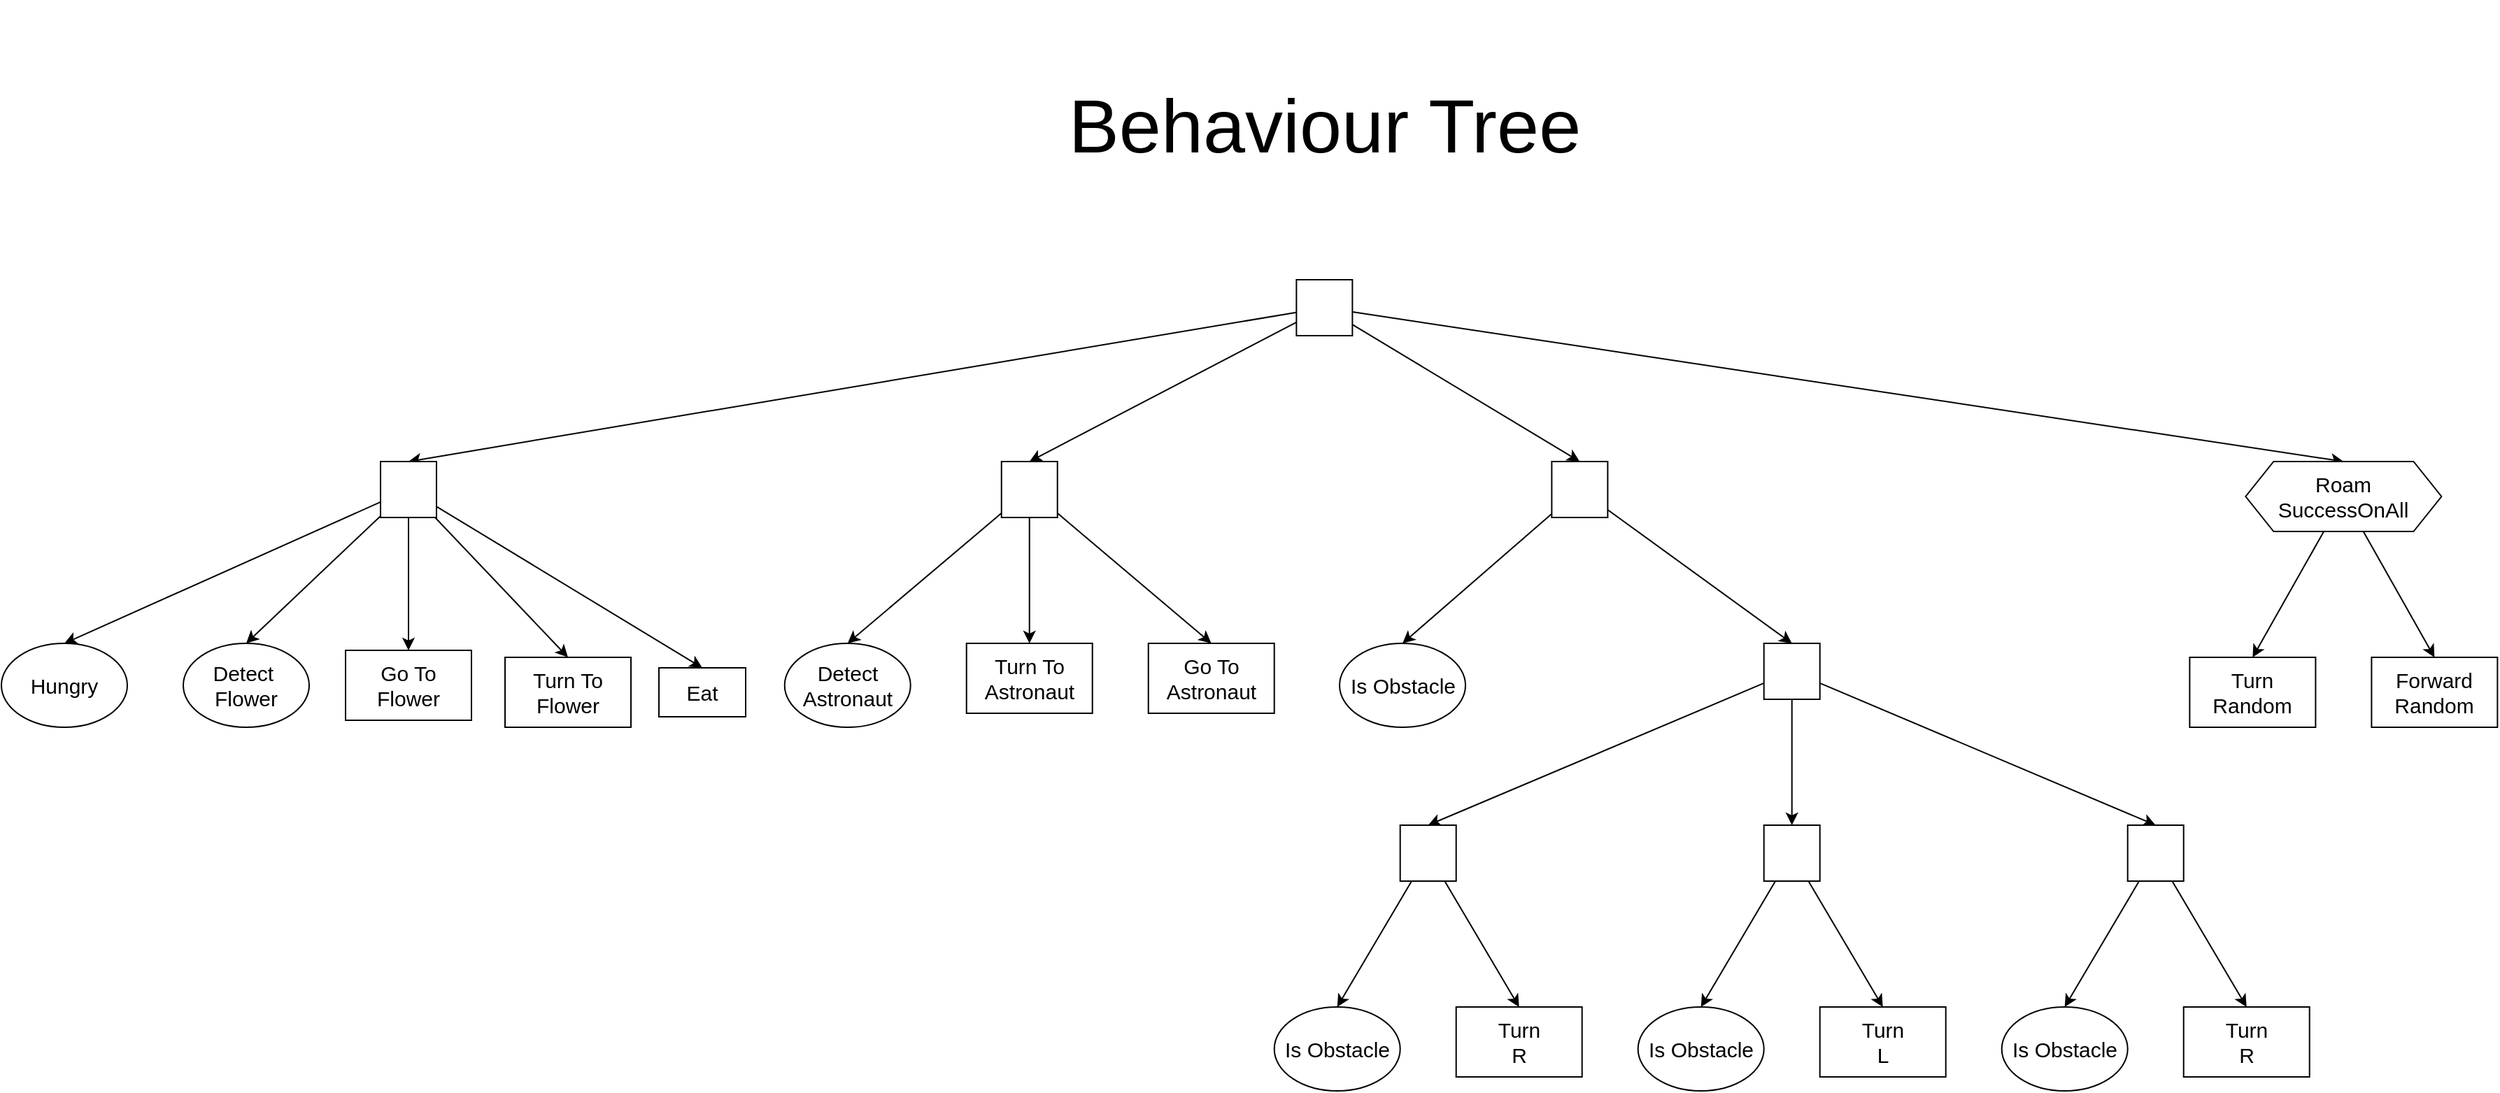 <mxfile version="24.2.5" type="device">
  <diagram id="DJ2uC1dD7tyOENv_kUyw" name="Pàgina-1">
    <mxGraphModel dx="1560" dy="1084" grid="1" gridSize="10" guides="1" tooltips="1" connect="1" arrows="1" fold="1" page="1" pageScale="1" pageWidth="2336" pageHeight="1654" math="0" shadow="0">
      <root>
        <mxCell id="0" />
        <mxCell id="1" parent="0" />
        <mxCell id="J9yZqMgDAbYhu-8zHlBG-18" style="edgeStyle=none;rounded=0;orthogonalLoop=1;jettySize=auto;html=1;entryX=0.5;entryY=0;entryDx=0;entryDy=0;strokeColor=default;align=center;verticalAlign=middle;fontFamily=Helvetica;fontSize=11;fontColor=default;labelBackgroundColor=default;endArrow=classic;" parent="1" source="Mq9TP2s3Z-7RBgOYTR-k-3" target="J9yZqMgDAbYhu-8zHlBG-14" edge="1">
          <mxGeometry relative="1" as="geometry" />
        </mxCell>
        <mxCell id="J9yZqMgDAbYhu-8zHlBG-19" style="edgeStyle=none;rounded=0;orthogonalLoop=1;jettySize=auto;html=1;entryX=0.5;entryY=0;entryDx=0;entryDy=0;strokeColor=default;align=center;verticalAlign=middle;fontFamily=Helvetica;fontSize=11;fontColor=default;labelBackgroundColor=default;endArrow=classic;" parent="1" source="Mq9TP2s3Z-7RBgOYTR-k-3" target="J9yZqMgDAbYhu-8zHlBG-13" edge="1">
          <mxGeometry relative="1" as="geometry" />
        </mxCell>
        <mxCell id="J9yZqMgDAbYhu-8zHlBG-20" style="edgeStyle=none;rounded=0;orthogonalLoop=1;jettySize=auto;html=1;entryX=0.5;entryY=0;entryDx=0;entryDy=0;strokeColor=default;align=center;verticalAlign=middle;fontFamily=Helvetica;fontSize=11;fontColor=default;labelBackgroundColor=default;endArrow=classic;" parent="1" source="Mq9TP2s3Z-7RBgOYTR-k-3" target="J9yZqMgDAbYhu-8zHlBG-12" edge="1">
          <mxGeometry relative="1" as="geometry" />
        </mxCell>
        <mxCell id="J9yZqMgDAbYhu-8zHlBG-21" style="edgeStyle=none;rounded=0;orthogonalLoop=1;jettySize=auto;html=1;entryX=0.5;entryY=0;entryDx=0;entryDy=0;strokeColor=default;align=center;verticalAlign=middle;fontFamily=Helvetica;fontSize=11;fontColor=default;labelBackgroundColor=default;endArrow=classic;" parent="1" source="Mq9TP2s3Z-7RBgOYTR-k-3" target="QPYaGzb4FvGUx5xwi7Mq-35" edge="1">
          <mxGeometry relative="1" as="geometry">
            <mxPoint x="2126.378" y="710" as="targetPoint" />
          </mxGeometry>
        </mxCell>
        <mxCell id="Mq9TP2s3Z-7RBgOYTR-k-3" value="&lt;span id=&quot;docs-internal-guid-200b923e-7fff-36eb-ba30-63e8c0cf25a8&quot;&gt;&lt;span style=&quot;font-family: Arial, sans-serif; background-color: transparent; font-variant-numeric: normal; font-variant-east-asian: normal; font-variant-alternates: normal; font-variant-position: normal; vertical-align: baseline; white-space-collapse: preserve;&quot;&gt;&lt;font style=&quot;font-size: 22px;&quot; color=&quot;#ffffff&quot;&gt;?&lt;/font&gt;&lt;/span&gt;&lt;/span&gt;" style="rounded=0;whiteSpace=wrap;html=1;" parent="1" vertex="1">
          <mxGeometry x="1195.69" y="590" width="40" height="40" as="geometry" />
        </mxCell>
        <mxCell id="J9yZqMgDAbYhu-8zHlBG-35" style="edgeStyle=none;rounded=0;orthogonalLoop=1;jettySize=auto;html=1;entryX=0.5;entryY=0;entryDx=0;entryDy=0;strokeColor=default;align=center;verticalAlign=middle;fontFamily=Helvetica;fontSize=11;fontColor=default;labelBackgroundColor=default;endArrow=classic;" parent="1" source="J9yZqMgDAbYhu-8zHlBG-12" target="J9yZqMgDAbYhu-8zHlBG-33" edge="1">
          <mxGeometry relative="1" as="geometry" />
        </mxCell>
        <mxCell id="J9yZqMgDAbYhu-8zHlBG-37" style="edgeStyle=none;rounded=0;orthogonalLoop=1;jettySize=auto;html=1;entryX=0.5;entryY=0;entryDx=0;entryDy=0;strokeColor=default;align=center;verticalAlign=middle;fontFamily=Helvetica;fontSize=11;fontColor=default;labelBackgroundColor=default;endArrow=classic;" parent="1" source="J9yZqMgDAbYhu-8zHlBG-12" target="J9yZqMgDAbYhu-8zHlBG-34" edge="1">
          <mxGeometry relative="1" as="geometry" />
        </mxCell>
        <mxCell id="W25gdKcgVhaeWLIa13Oc-3" style="rounded=0;orthogonalLoop=1;jettySize=auto;html=1;entryX=0.5;entryY=0;entryDx=0;entryDy=0;" parent="1" source="J9yZqMgDAbYhu-8zHlBG-12" target="W25gdKcgVhaeWLIa13Oc-1" edge="1">
          <mxGeometry relative="1" as="geometry" />
        </mxCell>
        <mxCell id="J9yZqMgDAbYhu-8zHlBG-12" value="&lt;span id=&quot;docs-internal-guid-200b923e-7fff-36eb-ba30-63e8c0cf25a8&quot;&gt;&lt;span style=&quot;font-family: Arial, sans-serif; background-color: transparent; font-variant-numeric: normal; font-variant-east-asian: normal; font-variant-alternates: normal; font-variant-position: normal; vertical-align: baseline; white-space-collapse: preserve;&quot;&gt;&lt;font style=&quot;font-size: 22px;&quot; color=&quot;#ffffff&quot;&gt;→&lt;/font&gt;&lt;/span&gt;&lt;/span&gt;" style="rounded=0;whiteSpace=wrap;html=1;" parent="1" vertex="1">
          <mxGeometry x="984.86" y="720" width="40" height="40" as="geometry" />
        </mxCell>
        <mxCell id="J9yZqMgDAbYhu-8zHlBG-29" style="edgeStyle=none;rounded=0;orthogonalLoop=1;jettySize=auto;html=1;entryX=0.5;entryY=0;entryDx=0;entryDy=0;strokeColor=default;align=center;verticalAlign=middle;fontFamily=Helvetica;fontSize=11;fontColor=default;labelBackgroundColor=default;endArrow=classic;" parent="1" source="J9yZqMgDAbYhu-8zHlBG-13" target="J9yZqMgDAbYhu-8zHlBG-27" edge="1">
          <mxGeometry relative="1" as="geometry" />
        </mxCell>
        <mxCell id="J9yZqMgDAbYhu-8zHlBG-30" style="edgeStyle=none;rounded=0;orthogonalLoop=1;jettySize=auto;html=1;entryX=0.5;entryY=0;entryDx=0;entryDy=0;strokeColor=default;align=center;verticalAlign=middle;fontFamily=Helvetica;fontSize=11;fontColor=default;labelBackgroundColor=default;endArrow=classic;" parent="1" source="J9yZqMgDAbYhu-8zHlBG-13" target="J9yZqMgDAbYhu-8zHlBG-26" edge="1">
          <mxGeometry relative="1" as="geometry" />
        </mxCell>
        <mxCell id="J9yZqMgDAbYhu-8zHlBG-32" style="edgeStyle=none;rounded=0;orthogonalLoop=1;jettySize=auto;html=1;entryX=0.5;entryY=0;entryDx=0;entryDy=0;strokeColor=default;align=center;verticalAlign=middle;fontFamily=Helvetica;fontSize=11;fontColor=default;labelBackgroundColor=default;endArrow=classic;" parent="1" source="J9yZqMgDAbYhu-8zHlBG-13" target="J9yZqMgDAbYhu-8zHlBG-28" edge="1">
          <mxGeometry relative="1" as="geometry" />
        </mxCell>
        <mxCell id="QPYaGzb4FvGUx5xwi7Mq-4" style="rounded=0;orthogonalLoop=1;jettySize=auto;html=1;entryX=0.5;entryY=0;entryDx=0;entryDy=0;" parent="1" source="J9yZqMgDAbYhu-8zHlBG-13" target="QPYaGzb4FvGUx5xwi7Mq-1" edge="1">
          <mxGeometry relative="1" as="geometry" />
        </mxCell>
        <mxCell id="QPYaGzb4FvGUx5xwi7Mq-5" style="rounded=0;orthogonalLoop=1;jettySize=auto;html=1;entryX=0.5;entryY=0;entryDx=0;entryDy=0;" parent="1" source="J9yZqMgDAbYhu-8zHlBG-13" target="QPYaGzb4FvGUx5xwi7Mq-3" edge="1">
          <mxGeometry relative="1" as="geometry" />
        </mxCell>
        <mxCell id="J9yZqMgDAbYhu-8zHlBG-13" value="&lt;span id=&quot;docs-internal-guid-200b923e-7fff-36eb-ba30-63e8c0cf25a8&quot;&gt;&lt;span style=&quot;font-family: Arial, sans-serif; background-color: transparent; font-variant-numeric: normal; font-variant-east-asian: normal; font-variant-alternates: normal; font-variant-position: normal; vertical-align: baseline; white-space-collapse: preserve;&quot;&gt;&lt;font style=&quot;font-size: 22px;&quot; color=&quot;#ffffff&quot;&gt;→&lt;/font&gt;&lt;/span&gt;&lt;/span&gt;" style="rounded=0;whiteSpace=wrap;html=1;" parent="1" vertex="1">
          <mxGeometry x="541.0" y="720" width="40" height="40" as="geometry" />
        </mxCell>
        <mxCell id="J9yZqMgDAbYhu-8zHlBG-23" style="edgeStyle=none;rounded=0;orthogonalLoop=1;jettySize=auto;html=1;entryX=0.5;entryY=0;entryDx=0;entryDy=0;strokeColor=default;align=center;verticalAlign=middle;fontFamily=Helvetica;fontSize=11;fontColor=default;labelBackgroundColor=default;endArrow=classic;" parent="1" source="J9yZqMgDAbYhu-8zHlBG-14" target="J9yZqMgDAbYhu-8zHlBG-22" edge="1">
          <mxGeometry relative="1" as="geometry" />
        </mxCell>
        <mxCell id="QPYaGzb4FvGUx5xwi7Mq-13" style="edgeStyle=none;rounded=0;orthogonalLoop=1;jettySize=auto;html=1;entryX=0.5;entryY=0;entryDx=0;entryDy=0;strokeColor=default;align=center;verticalAlign=middle;fontFamily=Helvetica;fontSize=11;fontColor=default;labelBackgroundColor=default;endArrow=classic;" parent="1" source="J9yZqMgDAbYhu-8zHlBG-14" target="QPYaGzb4FvGUx5xwi7Mq-12" edge="1">
          <mxGeometry relative="1" as="geometry" />
        </mxCell>
        <mxCell id="J9yZqMgDAbYhu-8zHlBG-14" value="&lt;span id=&quot;docs-internal-guid-200b923e-7fff-36eb-ba30-63e8c0cf25a8&quot;&gt;&lt;span style=&quot;font-family: Arial, sans-serif; background-color: transparent; font-variant-numeric: normal; font-variant-east-asian: normal; font-variant-alternates: normal; font-variant-position: normal; vertical-align: baseline; white-space-collapse: preserve;&quot;&gt;&lt;font style=&quot;font-size: 22px;&quot; color=&quot;#ffffff&quot;&gt;→&lt;/font&gt;&lt;/span&gt;&lt;/span&gt;" style="rounded=0;whiteSpace=wrap;html=1;" parent="1" vertex="1">
          <mxGeometry x="1378.19" y="720" width="40" height="40" as="geometry" />
        </mxCell>
        <mxCell id="J9yZqMgDAbYhu-8zHlBG-22" value="&lt;span style=&quot;font-size: 15px;&quot;&gt;Is Obstacle&lt;/span&gt;" style="ellipse;whiteSpace=wrap;html=1;" parent="1" vertex="1">
          <mxGeometry x="1226.523" y="850" width="90" height="60" as="geometry" />
        </mxCell>
        <mxCell id="J9yZqMgDAbYhu-8zHlBG-26" value="&lt;span style=&quot;font-size: 15px; background-color: initial;&quot;&gt;Detect&amp;nbsp;&lt;/span&gt;&lt;div&gt;&lt;span style=&quot;background-color: initial; font-size: 15px;&quot;&gt;Flower&lt;/span&gt;&lt;/div&gt;" style="ellipse;whiteSpace=wrap;html=1;" parent="1" vertex="1">
          <mxGeometry x="400" y="850" width="90" height="60" as="geometry" />
        </mxCell>
        <mxCell id="J9yZqMgDAbYhu-8zHlBG-27" value="&lt;span style=&quot;font-size: 15px;&quot;&gt;Hungry&lt;/span&gt;" style="ellipse;whiteSpace=wrap;html=1;" parent="1" vertex="1">
          <mxGeometry x="270" y="850" width="90" height="60" as="geometry" />
        </mxCell>
        <mxCell id="J9yZqMgDAbYhu-8zHlBG-28" value="&lt;div&gt;&lt;font style=&quot;font-size: 15px;&quot;&gt;Eat&lt;/font&gt;&lt;/div&gt;" style="rounded=0;whiteSpace=wrap;html=1;" parent="1" vertex="1">
          <mxGeometry x="740.0" y="867.5" width="62" height="35" as="geometry" />
        </mxCell>
        <mxCell id="J9yZqMgDAbYhu-8zHlBG-33" value="&lt;span style=&quot;font-size: 15px;&quot;&gt;Detect Astronaut&lt;/span&gt;" style="ellipse;whiteSpace=wrap;html=1;" parent="1" vertex="1">
          <mxGeometry x="829.86" y="850" width="90" height="60" as="geometry" />
        </mxCell>
        <mxCell id="J9yZqMgDAbYhu-8zHlBG-34" value="&lt;div&gt;&lt;font style=&quot;font-size: 15px;&quot;&gt;Turn To Astronaut&lt;/font&gt;&lt;/div&gt;" style="rounded=0;whiteSpace=wrap;html=1;" parent="1" vertex="1">
          <mxGeometry x="959.86" y="850" width="90" height="50" as="geometry" />
        </mxCell>
        <mxCell id="W25gdKcgVhaeWLIa13Oc-1" value="&lt;div&gt;&lt;font style=&quot;font-size: 15px;&quot;&gt;Go To Astronaut&lt;/font&gt;&lt;/div&gt;" style="rounded=0;whiteSpace=wrap;html=1;" parent="1" vertex="1">
          <mxGeometry x="1089.86" y="850" width="90" height="50" as="geometry" />
        </mxCell>
        <mxCell id="QPYaGzb4FvGUx5xwi7Mq-1" value="&lt;div&gt;&lt;font style=&quot;font-size: 15px;&quot;&gt;Turn To Flower&lt;/font&gt;&lt;/div&gt;" style="rounded=0;whiteSpace=wrap;html=1;" parent="1" vertex="1">
          <mxGeometry x="630.0" y="860" width="90" height="50" as="geometry" />
        </mxCell>
        <mxCell id="QPYaGzb4FvGUx5xwi7Mq-3" value="&lt;div&gt;&lt;font style=&quot;font-size: 15px;&quot;&gt;Go To Flower&lt;/font&gt;&lt;/div&gt;" style="rounded=0;whiteSpace=wrap;html=1;" parent="1" vertex="1">
          <mxGeometry x="516.0" y="855" width="90" height="50" as="geometry" />
        </mxCell>
        <mxCell id="QPYaGzb4FvGUx5xwi7Mq-19" style="edgeStyle=none;rounded=0;orthogonalLoop=1;jettySize=auto;html=1;entryX=0.5;entryY=0;entryDx=0;entryDy=0;strokeColor=default;align=center;verticalAlign=middle;fontFamily=Helvetica;fontSize=11;fontColor=default;labelBackgroundColor=default;endArrow=classic;" parent="1" source="QPYaGzb4FvGUx5xwi7Mq-12" target="QPYaGzb4FvGUx5xwi7Mq-16" edge="1">
          <mxGeometry relative="1" as="geometry" />
        </mxCell>
        <mxCell id="QPYaGzb4FvGUx5xwi7Mq-20" style="edgeStyle=none;rounded=0;orthogonalLoop=1;jettySize=auto;html=1;entryX=0.5;entryY=0;entryDx=0;entryDy=0;strokeColor=default;align=center;verticalAlign=middle;fontFamily=Helvetica;fontSize=11;fontColor=default;labelBackgroundColor=default;endArrow=classic;" parent="1" source="QPYaGzb4FvGUx5xwi7Mq-12" target="QPYaGzb4FvGUx5xwi7Mq-15" edge="1">
          <mxGeometry relative="1" as="geometry" />
        </mxCell>
        <mxCell id="QPYaGzb4FvGUx5xwi7Mq-21" style="edgeStyle=none;rounded=0;orthogonalLoop=1;jettySize=auto;html=1;entryX=0.5;entryY=0;entryDx=0;entryDy=0;strokeColor=default;align=center;verticalAlign=middle;fontFamily=Helvetica;fontSize=11;fontColor=default;labelBackgroundColor=default;endArrow=classic;" parent="1" source="QPYaGzb4FvGUx5xwi7Mq-12" target="QPYaGzb4FvGUx5xwi7Mq-14" edge="1">
          <mxGeometry relative="1" as="geometry" />
        </mxCell>
        <mxCell id="QPYaGzb4FvGUx5xwi7Mq-12" value="&lt;span id=&quot;docs-internal-guid-200b923e-7fff-36eb-ba30-63e8c0cf25a8&quot;&gt;&lt;span style=&quot;font-family: Arial, sans-serif; background-color: transparent; font-variant-numeric: normal; font-variant-east-asian: normal; font-variant-alternates: normal; font-variant-position: normal; vertical-align: baseline; white-space-collapse: preserve;&quot;&gt;&lt;font style=&quot;font-size: 22px;&quot; color=&quot;#ffffff&quot;&gt;?&lt;/font&gt;&lt;/span&gt;&lt;/span&gt;" style="rounded=0;whiteSpace=wrap;html=1;" parent="1" vertex="1">
          <mxGeometry x="1529.857" y="850" width="40" height="40" as="geometry" />
        </mxCell>
        <mxCell id="QPYaGzb4FvGUx5xwi7Mq-33" style="edgeStyle=none;rounded=0;orthogonalLoop=1;jettySize=auto;html=1;entryX=0.5;entryY=0;entryDx=0;entryDy=0;strokeColor=default;align=center;verticalAlign=middle;fontFamily=Helvetica;fontSize=11;fontColor=default;labelBackgroundColor=default;endArrow=classic;" parent="1" source="QPYaGzb4FvGUx5xwi7Mq-14" target="QPYaGzb4FvGUx5xwi7Mq-22" edge="1">
          <mxGeometry relative="1" as="geometry" />
        </mxCell>
        <mxCell id="QPYaGzb4FvGUx5xwi7Mq-34" style="edgeStyle=none;rounded=0;orthogonalLoop=1;jettySize=auto;html=1;entryX=0.5;entryY=0;entryDx=0;entryDy=0;strokeColor=default;align=center;verticalAlign=middle;fontFamily=Helvetica;fontSize=11;fontColor=default;labelBackgroundColor=default;endArrow=classic;" parent="1" source="QPYaGzb4FvGUx5xwi7Mq-14" target="QPYaGzb4FvGUx5xwi7Mq-25" edge="1">
          <mxGeometry relative="1" as="geometry" />
        </mxCell>
        <mxCell id="QPYaGzb4FvGUx5xwi7Mq-14" value="&lt;span id=&quot;docs-internal-guid-200b923e-7fff-36eb-ba30-63e8c0cf25a8&quot;&gt;&lt;span style=&quot;font-family: Arial, sans-serif; background-color: transparent; font-variant-numeric: normal; font-variant-east-asian: normal; font-variant-alternates: normal; font-variant-position: normal; vertical-align: baseline; white-space-collapse: preserve;&quot;&gt;&lt;font style=&quot;font-size: 22px;&quot; color=&quot;#ffffff&quot;&gt;→&lt;/font&gt;&lt;/span&gt;&lt;/span&gt;" style="rounded=0;whiteSpace=wrap;html=1;" parent="1" vertex="1">
          <mxGeometry x="1789.857" y="980" width="40" height="40" as="geometry" />
        </mxCell>
        <mxCell id="QPYaGzb4FvGUx5xwi7Mq-31" style="edgeStyle=none;rounded=0;orthogonalLoop=1;jettySize=auto;html=1;entryX=0.5;entryY=0;entryDx=0;entryDy=0;strokeColor=default;align=center;verticalAlign=middle;fontFamily=Helvetica;fontSize=11;fontColor=default;labelBackgroundColor=default;endArrow=classic;" parent="1" source="QPYaGzb4FvGUx5xwi7Mq-15" target="QPYaGzb4FvGUx5xwi7Mq-23" edge="1">
          <mxGeometry relative="1" as="geometry" />
        </mxCell>
        <mxCell id="QPYaGzb4FvGUx5xwi7Mq-32" style="edgeStyle=none;rounded=0;orthogonalLoop=1;jettySize=auto;html=1;entryX=0.5;entryY=0;entryDx=0;entryDy=0;strokeColor=default;align=center;verticalAlign=middle;fontFamily=Helvetica;fontSize=11;fontColor=default;labelBackgroundColor=default;endArrow=classic;" parent="1" source="QPYaGzb4FvGUx5xwi7Mq-15" target="QPYaGzb4FvGUx5xwi7Mq-27" edge="1">
          <mxGeometry relative="1" as="geometry" />
        </mxCell>
        <mxCell id="QPYaGzb4FvGUx5xwi7Mq-15" value="&lt;span id=&quot;docs-internal-guid-200b923e-7fff-36eb-ba30-63e8c0cf25a8&quot;&gt;&lt;span style=&quot;font-family: Arial, sans-serif; background-color: transparent; font-variant-numeric: normal; font-variant-east-asian: normal; font-variant-alternates: normal; font-variant-position: normal; vertical-align: baseline; white-space-collapse: preserve;&quot;&gt;&lt;font style=&quot;font-size: 22px;&quot; color=&quot;#ffffff&quot;&gt;→&lt;/font&gt;&lt;/span&gt;&lt;/span&gt;" style="rounded=0;whiteSpace=wrap;html=1;" parent="1" vertex="1">
          <mxGeometry x="1529.857" y="980" width="40" height="40" as="geometry" />
        </mxCell>
        <mxCell id="QPYaGzb4FvGUx5xwi7Mq-29" style="edgeStyle=none;rounded=0;orthogonalLoop=1;jettySize=auto;html=1;entryX=0.5;entryY=0;entryDx=0;entryDy=0;strokeColor=default;align=center;verticalAlign=middle;fontFamily=Helvetica;fontSize=11;fontColor=default;labelBackgroundColor=default;endArrow=classic;" parent="1" source="QPYaGzb4FvGUx5xwi7Mq-16" target="QPYaGzb4FvGUx5xwi7Mq-24" edge="1">
          <mxGeometry relative="1" as="geometry" />
        </mxCell>
        <mxCell id="QPYaGzb4FvGUx5xwi7Mq-30" style="edgeStyle=none;rounded=0;orthogonalLoop=1;jettySize=auto;html=1;entryX=0.5;entryY=0;entryDx=0;entryDy=0;strokeColor=default;align=center;verticalAlign=middle;fontFamily=Helvetica;fontSize=11;fontColor=default;labelBackgroundColor=default;endArrow=classic;" parent="1" source="QPYaGzb4FvGUx5xwi7Mq-16" target="QPYaGzb4FvGUx5xwi7Mq-26" edge="1">
          <mxGeometry relative="1" as="geometry" />
        </mxCell>
        <mxCell id="QPYaGzb4FvGUx5xwi7Mq-16" value="&lt;span id=&quot;docs-internal-guid-200b923e-7fff-36eb-ba30-63e8c0cf25a8&quot;&gt;&lt;span style=&quot;font-family: Arial, sans-serif; background-color: transparent; font-variant-numeric: normal; font-variant-east-asian: normal; font-variant-alternates: normal; font-variant-position: normal; vertical-align: baseline; white-space-collapse: preserve;&quot;&gt;&lt;font style=&quot;font-size: 22px;&quot; color=&quot;#ffffff&quot;&gt;→&lt;/font&gt;&lt;/span&gt;&lt;/span&gt;" style="rounded=0;whiteSpace=wrap;html=1;" parent="1" vertex="1">
          <mxGeometry x="1269.857" y="980" width="40" height="40" as="geometry" />
        </mxCell>
        <mxCell id="QPYaGzb4FvGUx5xwi7Mq-22" value="&lt;span style=&quot;font-size: 15px;&quot;&gt;Is Obstacle&lt;/span&gt;" style="ellipse;whiteSpace=wrap;html=1;" parent="1" vertex="1">
          <mxGeometry x="1699.857" y="1110" width="90" height="60" as="geometry" />
        </mxCell>
        <mxCell id="QPYaGzb4FvGUx5xwi7Mq-23" value="&lt;span style=&quot;font-size: 15px;&quot;&gt;Is Obstacle&lt;/span&gt;" style="ellipse;whiteSpace=wrap;html=1;" parent="1" vertex="1">
          <mxGeometry x="1439.857" y="1110" width="90" height="60" as="geometry" />
        </mxCell>
        <mxCell id="QPYaGzb4FvGUx5xwi7Mq-24" value="&lt;span style=&quot;font-size: 15px;&quot;&gt;Is Obstacle&lt;/span&gt;" style="ellipse;whiteSpace=wrap;html=1;" parent="1" vertex="1">
          <mxGeometry x="1179.857" y="1110" width="90" height="60" as="geometry" />
        </mxCell>
        <mxCell id="QPYaGzb4FvGUx5xwi7Mq-25" value="&lt;span style=&quot;font-size: 15px;&quot;&gt;Turn&lt;/span&gt;&lt;div&gt;&lt;span style=&quot;font-size: 15px;&quot;&gt;R&lt;/span&gt;&lt;/div&gt;" style="rounded=0;whiteSpace=wrap;html=1;" parent="1" vertex="1">
          <mxGeometry x="1829.857" y="1110" width="90" height="50" as="geometry" />
        </mxCell>
        <mxCell id="QPYaGzb4FvGUx5xwi7Mq-26" value="&lt;span style=&quot;font-size: 15px;&quot;&gt;Turn&lt;/span&gt;&lt;div&gt;&lt;span style=&quot;font-size: 15px;&quot;&gt;R&lt;/span&gt;&lt;/div&gt;" style="rounded=0;whiteSpace=wrap;html=1;" parent="1" vertex="1">
          <mxGeometry x="1309.857" y="1110" width="90" height="50" as="geometry" />
        </mxCell>
        <mxCell id="QPYaGzb4FvGUx5xwi7Mq-27" value="&lt;span style=&quot;font-size: 15px;&quot;&gt;Turn&lt;/span&gt;&lt;div&gt;&lt;span style=&quot;font-size: 15px;&quot;&gt;L&lt;/span&gt;&lt;/div&gt;" style="rounded=0;whiteSpace=wrap;html=1;" parent="1" vertex="1">
          <mxGeometry x="1569.857" y="1110" width="90" height="50" as="geometry" />
        </mxCell>
        <mxCell id="QPYaGzb4FvGUx5xwi7Mq-38" style="edgeStyle=none;rounded=0;orthogonalLoop=1;jettySize=auto;html=1;entryX=0.5;entryY=0;entryDx=0;entryDy=0;strokeColor=default;align=center;verticalAlign=middle;fontFamily=Helvetica;fontSize=11;fontColor=default;labelBackgroundColor=default;endArrow=classic;" parent="1" source="QPYaGzb4FvGUx5xwi7Mq-35" target="QPYaGzb4FvGUx5xwi7Mq-36" edge="1">
          <mxGeometry relative="1" as="geometry" />
        </mxCell>
        <mxCell id="QPYaGzb4FvGUx5xwi7Mq-39" style="edgeStyle=none;rounded=0;orthogonalLoop=1;jettySize=auto;html=1;entryX=0.5;entryY=0;entryDx=0;entryDy=0;strokeColor=default;align=center;verticalAlign=middle;fontFamily=Helvetica;fontSize=11;fontColor=default;labelBackgroundColor=default;endArrow=classic;" parent="1" source="QPYaGzb4FvGUx5xwi7Mq-35" target="QPYaGzb4FvGUx5xwi7Mq-37" edge="1">
          <mxGeometry relative="1" as="geometry" />
        </mxCell>
        <mxCell id="QPYaGzb4FvGUx5xwi7Mq-35" value="&lt;font style=&quot;font-size: 15px;&quot;&gt;Roam&lt;/font&gt;&lt;div&gt;&lt;font style=&quot;font-size: 15px;&quot;&gt;SuccessOnAll&lt;/font&gt;&lt;/div&gt;" style="shape=hexagon;perimeter=hexagonPerimeter2;whiteSpace=wrap;html=1;fixedSize=1;" parent="1" vertex="1">
          <mxGeometry x="1874.19" y="720" width="140" height="50" as="geometry" />
        </mxCell>
        <mxCell id="QPYaGzb4FvGUx5xwi7Mq-36" value="&lt;span style=&quot;font-size: 15px;&quot;&gt;Turn&lt;/span&gt;&lt;div&gt;&lt;span style=&quot;font-size: 15px;&quot;&gt;Random&lt;/span&gt;&lt;/div&gt;" style="rounded=0;whiteSpace=wrap;html=1;" parent="1" vertex="1">
          <mxGeometry x="1834.19" y="860" width="90" height="50" as="geometry" />
        </mxCell>
        <mxCell id="QPYaGzb4FvGUx5xwi7Mq-37" value="&lt;span style=&quot;font-size: 15px;&quot;&gt;Forward&lt;/span&gt;&lt;div&gt;&lt;span style=&quot;font-size: 15px;&quot;&gt;Random&lt;/span&gt;&lt;/div&gt;" style="rounded=0;whiteSpace=wrap;html=1;" parent="1" vertex="1">
          <mxGeometry x="1964.19" y="860" width="90" height="50" as="geometry" />
        </mxCell>
        <mxCell id="QPYaGzb4FvGUx5xwi7Mq-40" value="&lt;font style=&quot;font-size: 54px;&quot;&gt;Behaviour Tree&lt;/font&gt;" style="text;html=1;align=center;verticalAlign=middle;whiteSpace=wrap;rounded=0;fontFamily=Helvetica;fontSize=11;fontColor=default;labelBackgroundColor=default;" parent="1" vertex="1">
          <mxGeometry x="960.69" y="390" width="510" height="180" as="geometry" />
        </mxCell>
      </root>
    </mxGraphModel>
  </diagram>
</mxfile>
